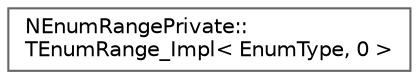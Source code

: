 digraph "Graphical Class Hierarchy"
{
 // INTERACTIVE_SVG=YES
 // LATEX_PDF_SIZE
  bgcolor="transparent";
  edge [fontname=Helvetica,fontsize=10,labelfontname=Helvetica,labelfontsize=10];
  node [fontname=Helvetica,fontsize=10,shape=box,height=0.2,width=0.4];
  rankdir="LR";
  Node0 [id="Node000000",label="NEnumRangePrivate::\lTEnumRange_Impl\< EnumType, 0 \>",height=0.2,width=0.4,color="grey40", fillcolor="white", style="filled",URL="$d2/d0f/structNEnumRangePrivate_1_1TEnumRange__Impl_3_01EnumType_00_010_01_4.html",tooltip=" "];
}
